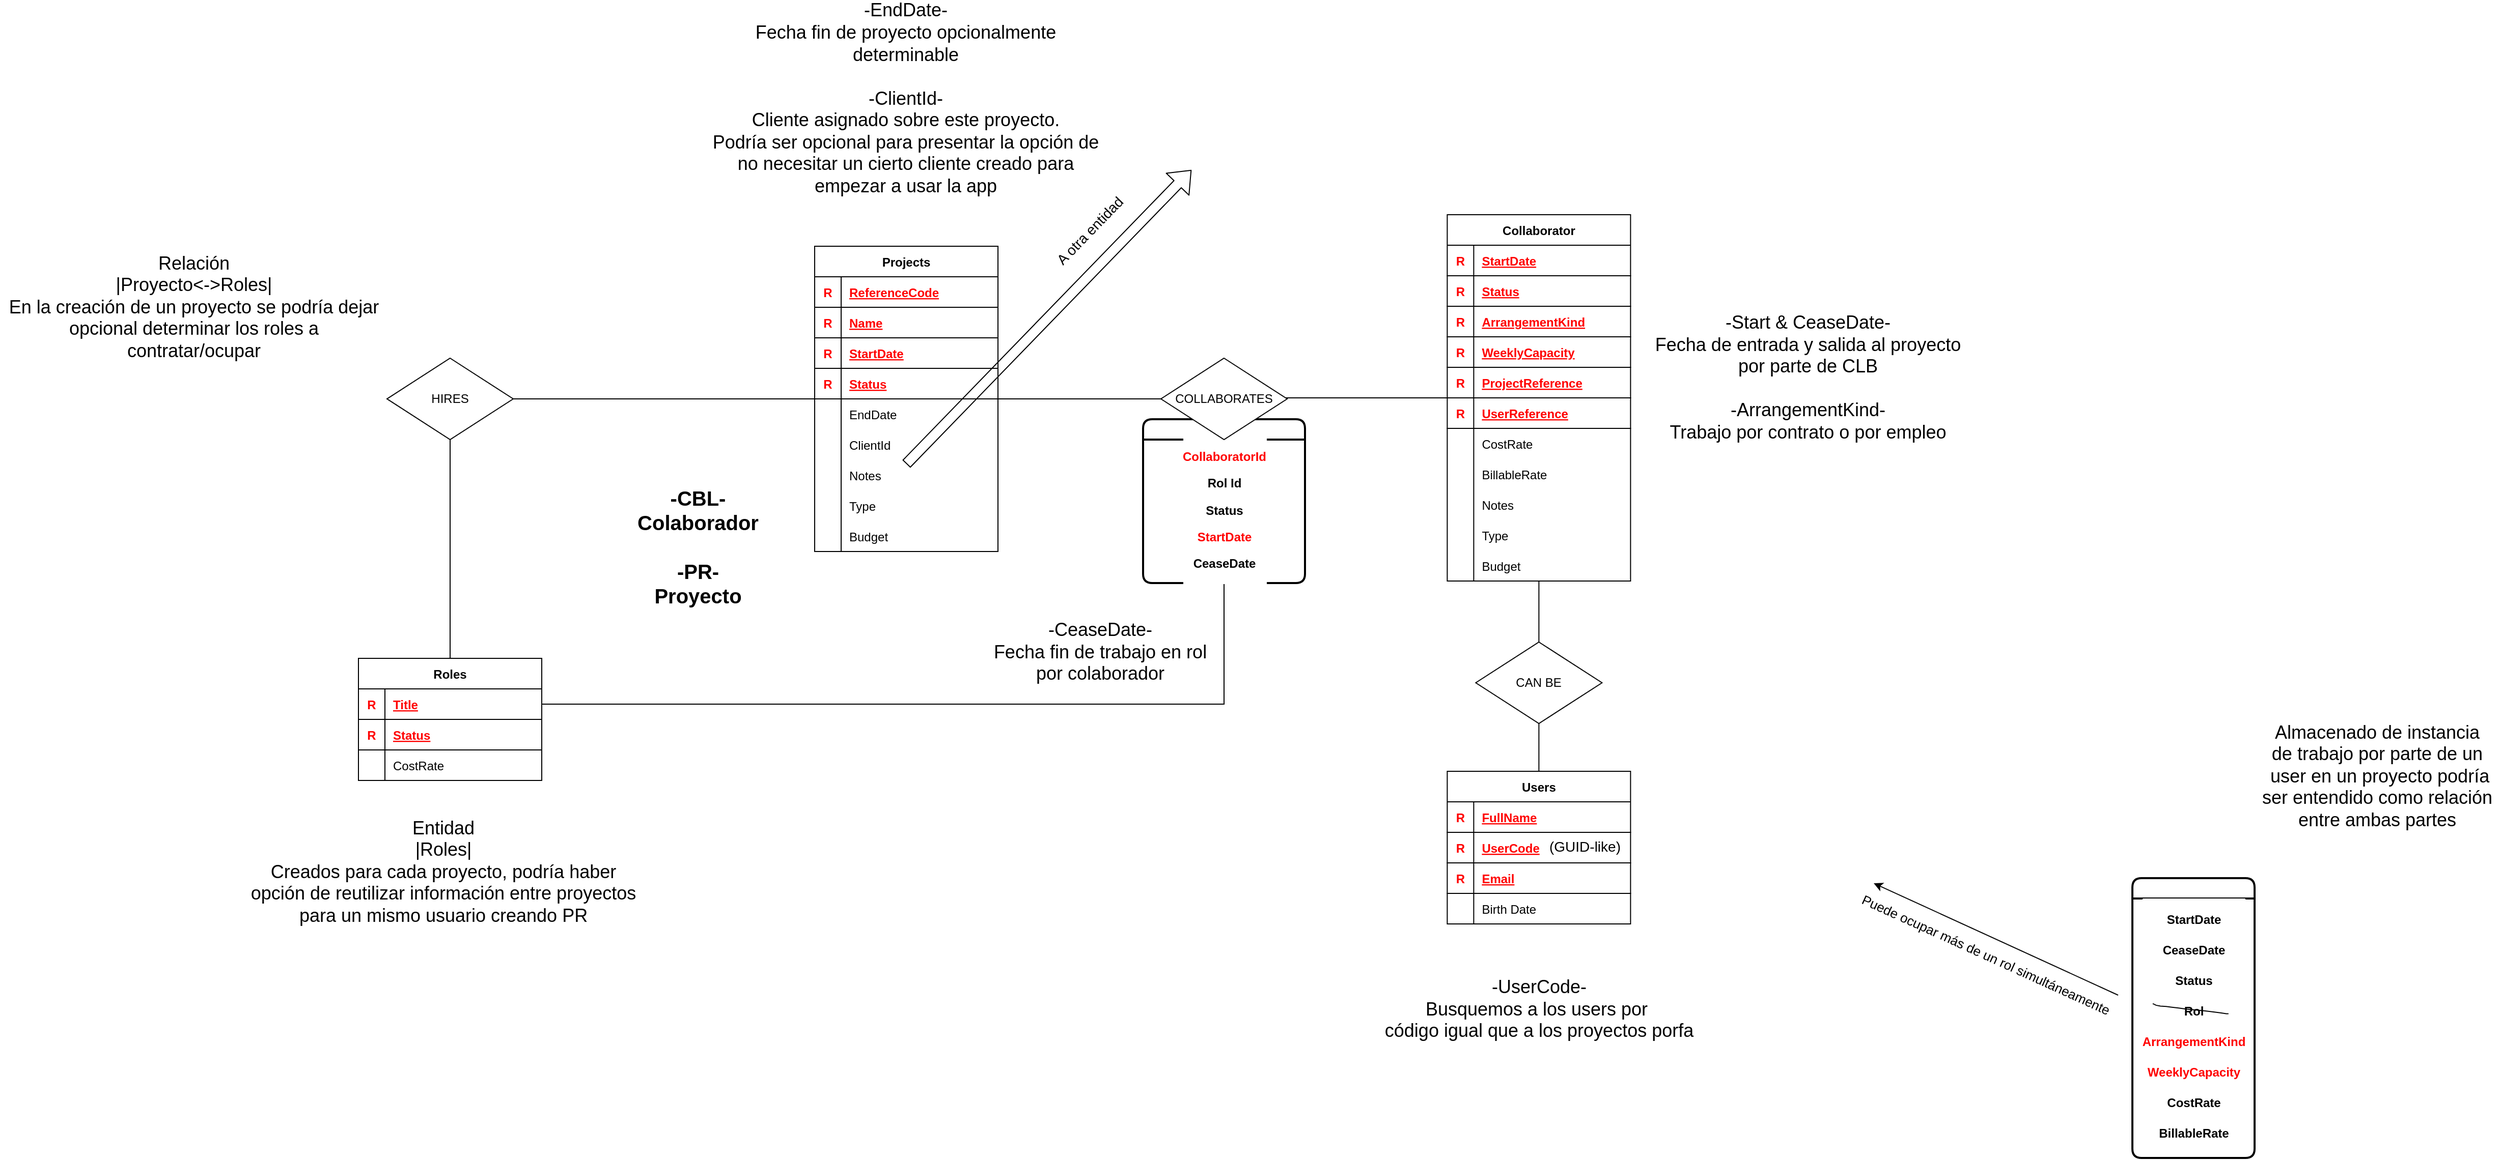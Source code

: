 <mxfile version="15.3.0" type="github">
  <diagram id="EQ4Ss2PBxuyUdBpeztzO" name="Page-1">
    <mxGraphModel dx="3247" dy="3552" grid="1" gridSize="10" guides="1" tooltips="1" connect="1" arrows="1" fold="1" page="1" pageScale="1" pageWidth="827" pageHeight="1169" math="0" shadow="0">
      <root>
        <mxCell id="0" />
        <mxCell id="1" parent="0" />
        <mxCell id="tfwDlJRqeN76uKQ73ag3-55" style="edgeStyle=orthogonalEdgeStyle;rounded=0;orthogonalLoop=1;jettySize=auto;html=1;strokeColor=default;endArrow=none;endFill=0;" parent="1" source="tfwDlJRqeN76uKQ73ag3-45" target="tfwDlJRqeN76uKQ73ag3-42" edge="1">
          <mxGeometry relative="1" as="geometry" />
        </mxCell>
        <mxCell id="tfwDlJRqeN76uKQ73ag3-67" value="" style="swimlane;childLayout=stackLayout;horizontal=1;startSize=20;horizontalStack=0;rounded=1;fontSize=14;fontStyle=0;strokeWidth=2;resizeParent=0;resizeLast=1;shadow=0;dashed=0;align=center;labelBackgroundColor=default;spacing=3;spacingTop=-2;" parent="1" vertex="1">
          <mxGeometry x="1274" y="-384" width="120" height="275" as="geometry" />
        </mxCell>
        <mxCell id="tfwDlJRqeN76uKQ73ag3-68" value="&lt;p style=&quot;line-height: 140%&quot;&gt;&lt;br&gt;&lt;/p&gt;" style="align=center;strokeColor=none;fillColor=none;spacingLeft=0;fontSize=12;verticalAlign=top;resizable=0;rotatable=0;part=1;fontStyle=1;labelBackgroundColor=none;horizontal=1;spacingBottom=0;spacing=2;html=1;" parent="tfwDlJRqeN76uKQ73ag3-67" vertex="1">
          <mxGeometry y="20" width="120" height="255" as="geometry" />
        </mxCell>
        <mxCell id="kigl0py7K1p3v8P5-o2H-4" style="edgeStyle=orthogonalEdgeStyle;rounded=0;orthogonalLoop=1;jettySize=auto;html=1;endArrow=none;endFill=0;" edge="1" parent="1" source="6DSl-LGlD2sWf3_PK_bZ-181" target="tfwDlJRqeN76uKQ73ag3-148">
          <mxGeometry relative="1" as="geometry" />
        </mxCell>
        <mxCell id="6DSl-LGlD2sWf3_PK_bZ-181" value="Projects" style="shape=table;startSize=30;container=1;collapsible=1;childLayout=tableLayout;fixedRows=1;rowLines=0;fontStyle=1;align=center;resizeLast=1;" parent="1" vertex="1">
          <mxGeometry x="-20" y="-1005" width="180" height="300" as="geometry" />
        </mxCell>
        <mxCell id="6DSl-LGlD2sWf3_PK_bZ-182" value="" style="shape=partialRectangle;collapsible=0;dropTarget=0;pointerEvents=0;fillColor=none;top=0;left=0;bottom=1;right=0;points=[[0,0.5],[1,0.5]];portConstraint=eastwest;" parent="6DSl-LGlD2sWf3_PK_bZ-181" vertex="1">
          <mxGeometry y="30" width="180" height="30" as="geometry" />
        </mxCell>
        <mxCell id="6DSl-LGlD2sWf3_PK_bZ-183" value="R" style="shape=partialRectangle;connectable=0;fillColor=none;top=0;left=0;bottom=0;right=0;fontStyle=1;overflow=hidden;fontColor=#FF0000;strokeColor=none;" parent="6DSl-LGlD2sWf3_PK_bZ-182" vertex="1">
          <mxGeometry width="26" height="30" as="geometry">
            <mxRectangle width="26" height="30" as="alternateBounds" />
          </mxGeometry>
        </mxCell>
        <mxCell id="6DSl-LGlD2sWf3_PK_bZ-184" value="ReferenceCode" style="shape=partialRectangle;connectable=0;fillColor=none;top=0;left=0;bottom=0;right=0;align=left;spacingLeft=6;fontStyle=5;overflow=hidden;fontColor=#FF0000;strokeColor=none;" parent="6DSl-LGlD2sWf3_PK_bZ-182" vertex="1">
          <mxGeometry x="26" width="154" height="30" as="geometry">
            <mxRectangle width="154" height="30" as="alternateBounds" />
          </mxGeometry>
        </mxCell>
        <mxCell id="6DSl-LGlD2sWf3_PK_bZ-185" value="" style="shape=partialRectangle;collapsible=0;dropTarget=0;pointerEvents=0;fillColor=none;top=0;left=0;bottom=1;right=0;points=[[0,0.5],[1,0.5]];portConstraint=eastwest;" parent="6DSl-LGlD2sWf3_PK_bZ-181" vertex="1">
          <mxGeometry y="60" width="180" height="30" as="geometry" />
        </mxCell>
        <mxCell id="6DSl-LGlD2sWf3_PK_bZ-186" value="R" style="shape=partialRectangle;connectable=0;fillColor=none;top=0;left=0;bottom=0;right=0;fontStyle=1;overflow=hidden;fontColor=#FF0000;strokeColor=none;" parent="6DSl-LGlD2sWf3_PK_bZ-185" vertex="1">
          <mxGeometry width="26" height="30" as="geometry">
            <mxRectangle width="26" height="30" as="alternateBounds" />
          </mxGeometry>
        </mxCell>
        <mxCell id="6DSl-LGlD2sWf3_PK_bZ-187" value="Name" style="shape=partialRectangle;connectable=0;fillColor=none;top=0;left=0;bottom=0;right=0;align=left;spacingLeft=6;fontStyle=5;overflow=hidden;fontColor=#FF0000;strokeColor=none;" parent="6DSl-LGlD2sWf3_PK_bZ-185" vertex="1">
          <mxGeometry x="26" width="154" height="30" as="geometry">
            <mxRectangle width="154" height="30" as="alternateBounds" />
          </mxGeometry>
        </mxCell>
        <mxCell id="tfwDlJRqeN76uKQ73ag3-101" value="" style="shape=partialRectangle;collapsible=0;dropTarget=0;pointerEvents=0;fillColor=none;top=0;left=0;bottom=1;right=0;points=[[0,0.5],[1,0.5]];portConstraint=eastwest;" parent="6DSl-LGlD2sWf3_PK_bZ-181" vertex="1">
          <mxGeometry y="90" width="180" height="30" as="geometry" />
        </mxCell>
        <mxCell id="tfwDlJRqeN76uKQ73ag3-102" value="R" style="shape=partialRectangle;connectable=0;fillColor=none;top=0;left=0;bottom=0;right=0;fontStyle=1;overflow=hidden;fontColor=#FF0000;strokeColor=none;" parent="tfwDlJRqeN76uKQ73ag3-101" vertex="1">
          <mxGeometry width="26" height="30" as="geometry">
            <mxRectangle width="26" height="30" as="alternateBounds" />
          </mxGeometry>
        </mxCell>
        <mxCell id="tfwDlJRqeN76uKQ73ag3-103" value="StartDate" style="shape=partialRectangle;connectable=0;fillColor=none;top=0;left=0;bottom=0;right=0;align=left;spacingLeft=6;fontStyle=5;overflow=hidden;fontColor=#FF0000;strokeColor=none;" parent="tfwDlJRqeN76uKQ73ag3-101" vertex="1">
          <mxGeometry x="26" width="154" height="30" as="geometry">
            <mxRectangle width="154" height="30" as="alternateBounds" />
          </mxGeometry>
        </mxCell>
        <mxCell id="tfwDlJRqeN76uKQ73ag3-142" value="" style="shape=partialRectangle;collapsible=0;dropTarget=0;pointerEvents=0;fillColor=none;top=0;left=0;bottom=1;right=0;points=[[0,0.5],[1,0.5]];portConstraint=eastwest;" parent="6DSl-LGlD2sWf3_PK_bZ-181" vertex="1">
          <mxGeometry y="120" width="180" height="30" as="geometry" />
        </mxCell>
        <mxCell id="tfwDlJRqeN76uKQ73ag3-143" value="R" style="shape=partialRectangle;connectable=0;fillColor=none;top=0;left=0;bottom=0;right=0;fontStyle=1;overflow=hidden;fontColor=#FF0000;strokeColor=none;" parent="tfwDlJRqeN76uKQ73ag3-142" vertex="1">
          <mxGeometry width="26" height="30" as="geometry">
            <mxRectangle width="26" height="30" as="alternateBounds" />
          </mxGeometry>
        </mxCell>
        <mxCell id="tfwDlJRqeN76uKQ73ag3-144" value="Status" style="shape=partialRectangle;connectable=0;fillColor=none;top=0;left=0;bottom=0;right=0;align=left;spacingLeft=6;fontStyle=5;overflow=hidden;fontColor=#FF0000;strokeColor=none;" parent="tfwDlJRqeN76uKQ73ag3-142" vertex="1">
          <mxGeometry x="26" width="154" height="30" as="geometry">
            <mxRectangle width="154" height="30" as="alternateBounds" />
          </mxGeometry>
        </mxCell>
        <mxCell id="6DSl-LGlD2sWf3_PK_bZ-200" value="" style="shape=partialRectangle;collapsible=0;dropTarget=0;pointerEvents=0;fillColor=none;top=0;left=0;bottom=0;right=0;points=[[0,0.5],[1,0.5]];portConstraint=eastwest;" parent="6DSl-LGlD2sWf3_PK_bZ-181" vertex="1">
          <mxGeometry y="150" width="180" height="30" as="geometry" />
        </mxCell>
        <mxCell id="6DSl-LGlD2sWf3_PK_bZ-201" value="" style="shape=partialRectangle;connectable=0;fillColor=none;top=0;left=0;bottom=0;right=0;editable=1;overflow=hidden;" parent="6DSl-LGlD2sWf3_PK_bZ-200" vertex="1">
          <mxGeometry width="26" height="30" as="geometry">
            <mxRectangle width="26" height="30" as="alternateBounds" />
          </mxGeometry>
        </mxCell>
        <mxCell id="6DSl-LGlD2sWf3_PK_bZ-202" value="EndDate" style="shape=partialRectangle;connectable=0;fillColor=none;top=0;left=0;bottom=0;right=0;align=left;spacingLeft=6;overflow=hidden;" parent="6DSl-LGlD2sWf3_PK_bZ-200" vertex="1">
          <mxGeometry x="26" width="154" height="30" as="geometry">
            <mxRectangle width="154" height="30" as="alternateBounds" />
          </mxGeometry>
        </mxCell>
        <mxCell id="tfwDlJRqeN76uKQ73ag3-60" value="" style="shape=partialRectangle;collapsible=0;dropTarget=0;pointerEvents=0;fillColor=none;top=0;left=0;bottom=0;right=0;points=[[0,0.5],[1,0.5]];portConstraint=eastwest;" parent="6DSl-LGlD2sWf3_PK_bZ-181" vertex="1">
          <mxGeometry y="180" width="180" height="30" as="geometry" />
        </mxCell>
        <mxCell id="tfwDlJRqeN76uKQ73ag3-61" value="" style="shape=partialRectangle;connectable=0;fillColor=none;top=0;left=0;bottom=0;right=0;editable=1;overflow=hidden;" parent="tfwDlJRqeN76uKQ73ag3-60" vertex="1">
          <mxGeometry width="26" height="30" as="geometry">
            <mxRectangle width="26" height="30" as="alternateBounds" />
          </mxGeometry>
        </mxCell>
        <mxCell id="tfwDlJRqeN76uKQ73ag3-62" value="ClientId" style="shape=partialRectangle;connectable=0;fillColor=none;top=0;left=0;bottom=0;right=0;align=left;spacingLeft=6;overflow=hidden;" parent="tfwDlJRqeN76uKQ73ag3-60" vertex="1">
          <mxGeometry x="26" width="154" height="30" as="geometry">
            <mxRectangle width="154" height="30" as="alternateBounds" />
          </mxGeometry>
        </mxCell>
        <mxCell id="tfwDlJRqeN76uKQ73ag3-90" value="" style="shape=partialRectangle;collapsible=0;dropTarget=0;pointerEvents=0;fillColor=none;top=0;left=0;bottom=0;right=0;points=[[0,0.5],[1,0.5]];portConstraint=eastwest;" parent="6DSl-LGlD2sWf3_PK_bZ-181" vertex="1">
          <mxGeometry y="210" width="180" height="30" as="geometry" />
        </mxCell>
        <mxCell id="tfwDlJRqeN76uKQ73ag3-91" value="" style="shape=partialRectangle;connectable=0;fillColor=none;top=0;left=0;bottom=0;right=0;editable=1;overflow=hidden;" parent="tfwDlJRqeN76uKQ73ag3-90" vertex="1">
          <mxGeometry width="26" height="30" as="geometry">
            <mxRectangle width="26" height="30" as="alternateBounds" />
          </mxGeometry>
        </mxCell>
        <mxCell id="tfwDlJRqeN76uKQ73ag3-92" value="Notes" style="shape=partialRectangle;connectable=0;fillColor=none;top=0;left=0;bottom=0;right=0;align=left;spacingLeft=6;overflow=hidden;" parent="tfwDlJRqeN76uKQ73ag3-90" vertex="1">
          <mxGeometry x="26" width="154" height="30" as="geometry">
            <mxRectangle width="154" height="30" as="alternateBounds" />
          </mxGeometry>
        </mxCell>
        <mxCell id="tfwDlJRqeN76uKQ73ag3-95" value="" style="shape=partialRectangle;collapsible=0;dropTarget=0;pointerEvents=0;fillColor=none;top=0;left=0;bottom=0;right=0;points=[[0,0.5],[1,0.5]];portConstraint=eastwest;" parent="6DSl-LGlD2sWf3_PK_bZ-181" vertex="1">
          <mxGeometry y="240" width="180" height="30" as="geometry" />
        </mxCell>
        <mxCell id="tfwDlJRqeN76uKQ73ag3-96" value="" style="shape=partialRectangle;connectable=0;fillColor=none;top=0;left=0;bottom=0;right=0;editable=1;overflow=hidden;" parent="tfwDlJRqeN76uKQ73ag3-95" vertex="1">
          <mxGeometry width="26" height="30" as="geometry">
            <mxRectangle width="26" height="30" as="alternateBounds" />
          </mxGeometry>
        </mxCell>
        <mxCell id="tfwDlJRqeN76uKQ73ag3-97" value="Type" style="shape=partialRectangle;connectable=0;fillColor=none;top=0;left=0;bottom=0;right=0;align=left;spacingLeft=6;overflow=hidden;" parent="tfwDlJRqeN76uKQ73ag3-95" vertex="1">
          <mxGeometry x="26" width="154" height="30" as="geometry">
            <mxRectangle width="154" height="30" as="alternateBounds" />
          </mxGeometry>
        </mxCell>
        <mxCell id="tfwDlJRqeN76uKQ73ag3-104" value="" style="shape=partialRectangle;collapsible=0;dropTarget=0;pointerEvents=0;fillColor=none;top=0;left=0;bottom=0;right=0;points=[[0,0.5],[1,0.5]];portConstraint=eastwest;" parent="6DSl-LGlD2sWf3_PK_bZ-181" vertex="1">
          <mxGeometry y="270" width="180" height="30" as="geometry" />
        </mxCell>
        <mxCell id="tfwDlJRqeN76uKQ73ag3-105" value="" style="shape=partialRectangle;connectable=0;fillColor=none;top=0;left=0;bottom=0;right=0;editable=1;overflow=hidden;" parent="tfwDlJRqeN76uKQ73ag3-104" vertex="1">
          <mxGeometry width="26" height="30" as="geometry">
            <mxRectangle width="26" height="30" as="alternateBounds" />
          </mxGeometry>
        </mxCell>
        <mxCell id="tfwDlJRqeN76uKQ73ag3-106" value="Budget" style="shape=partialRectangle;connectable=0;fillColor=none;top=0;left=0;bottom=0;right=0;align=left;spacingLeft=6;overflow=hidden;" parent="tfwDlJRqeN76uKQ73ag3-104" vertex="1">
          <mxGeometry x="26" width="154" height="30" as="geometry">
            <mxRectangle width="154" height="30" as="alternateBounds" />
          </mxGeometry>
        </mxCell>
        <mxCell id="kigl0py7K1p3v8P5-o2H-8" style="edgeStyle=orthogonalEdgeStyle;rounded=0;orthogonalLoop=1;jettySize=auto;html=1;endArrow=none;endFill=0;" edge="1" parent="1" source="tfwDlJRqeN76uKQ73ag3-1" target="tfwDlJRqeN76uKQ73ag3-148">
          <mxGeometry relative="1" as="geometry" />
        </mxCell>
        <mxCell id="tfwDlJRqeN76uKQ73ag3-1" value="Users" style="shape=table;startSize=30;container=1;collapsible=1;childLayout=tableLayout;fixedRows=1;rowLines=0;fontStyle=1;align=center;resizeLast=1;" parent="1" vertex="1">
          <mxGeometry x="601.2" y="-489" width="180" height="150" as="geometry" />
        </mxCell>
        <mxCell id="tfwDlJRqeN76uKQ73ag3-2" value="" style="shape=partialRectangle;collapsible=0;dropTarget=0;pointerEvents=0;fillColor=none;top=0;left=0;bottom=1;right=0;points=[[0,0.5],[1,0.5]];portConstraint=eastwest;" parent="tfwDlJRqeN76uKQ73ag3-1" vertex="1">
          <mxGeometry y="30" width="180" height="30" as="geometry" />
        </mxCell>
        <mxCell id="tfwDlJRqeN76uKQ73ag3-3" value="R" style="shape=partialRectangle;connectable=0;fillColor=none;top=0;left=0;bottom=0;right=0;fontStyle=1;overflow=hidden;fontColor=#FF0000;strokeColor=none;" parent="tfwDlJRqeN76uKQ73ag3-2" vertex="1">
          <mxGeometry width="26" height="30" as="geometry">
            <mxRectangle width="26" height="30" as="alternateBounds" />
          </mxGeometry>
        </mxCell>
        <mxCell id="tfwDlJRqeN76uKQ73ag3-4" value="FullName" style="shape=partialRectangle;connectable=0;fillColor=none;top=0;left=0;bottom=0;right=0;align=left;spacingLeft=6;fontStyle=5;overflow=hidden;fontColor=#FF0000;strokeColor=none;" parent="tfwDlJRqeN76uKQ73ag3-2" vertex="1">
          <mxGeometry x="26" width="154" height="30" as="geometry">
            <mxRectangle width="154" height="30" as="alternateBounds" />
          </mxGeometry>
        </mxCell>
        <mxCell id="tfwDlJRqeN76uKQ73ag3-108" value="" style="shape=partialRectangle;collapsible=0;dropTarget=0;pointerEvents=0;fillColor=none;top=0;left=0;bottom=1;right=0;points=[[0,0.5],[1,0.5]];portConstraint=eastwest;" parent="tfwDlJRqeN76uKQ73ag3-1" vertex="1">
          <mxGeometry y="60" width="180" height="30" as="geometry" />
        </mxCell>
        <mxCell id="tfwDlJRqeN76uKQ73ag3-109" value="R" style="shape=partialRectangle;connectable=0;fillColor=none;top=0;left=0;bottom=0;right=0;fontStyle=1;overflow=hidden;fontColor=#FF0000;strokeColor=none;" parent="tfwDlJRqeN76uKQ73ag3-108" vertex="1">
          <mxGeometry width="26" height="30" as="geometry">
            <mxRectangle width="26" height="30" as="alternateBounds" />
          </mxGeometry>
        </mxCell>
        <mxCell id="tfwDlJRqeN76uKQ73ag3-110" value="UserCode" style="shape=partialRectangle;connectable=0;fillColor=none;top=0;left=0;bottom=0;right=0;align=left;spacingLeft=6;fontStyle=5;overflow=hidden;fontColor=#FF0000;strokeColor=none;" parent="tfwDlJRqeN76uKQ73ag3-108" vertex="1">
          <mxGeometry x="26" width="154" height="30" as="geometry">
            <mxRectangle width="154" height="30" as="alternateBounds" />
          </mxGeometry>
        </mxCell>
        <mxCell id="tfwDlJRqeN76uKQ73ag3-5" value="" style="shape=partialRectangle;collapsible=0;dropTarget=0;pointerEvents=0;fillColor=none;top=0;left=0;bottom=1;right=0;points=[[0,0.5],[1,0.5]];portConstraint=eastwest;" parent="tfwDlJRqeN76uKQ73ag3-1" vertex="1">
          <mxGeometry y="90" width="180" height="30" as="geometry" />
        </mxCell>
        <mxCell id="tfwDlJRqeN76uKQ73ag3-6" value="R" style="shape=partialRectangle;connectable=0;fillColor=none;top=0;left=0;bottom=0;right=0;fontStyle=1;overflow=hidden;fontColor=#FF0000;strokeColor=none;" parent="tfwDlJRqeN76uKQ73ag3-5" vertex="1">
          <mxGeometry width="26" height="30" as="geometry">
            <mxRectangle width="26" height="30" as="alternateBounds" />
          </mxGeometry>
        </mxCell>
        <mxCell id="tfwDlJRqeN76uKQ73ag3-7" value="Email" style="shape=partialRectangle;connectable=0;fillColor=none;top=0;left=0;bottom=0;right=0;align=left;spacingLeft=6;fontStyle=5;overflow=hidden;fontColor=#FF0000;strokeColor=none;" parent="tfwDlJRqeN76uKQ73ag3-5" vertex="1">
          <mxGeometry x="26" width="154" height="30" as="geometry">
            <mxRectangle width="154" height="30" as="alternateBounds" />
          </mxGeometry>
        </mxCell>
        <mxCell id="tfwDlJRqeN76uKQ73ag3-17" value="" style="shape=partialRectangle;collapsible=0;dropTarget=0;pointerEvents=0;fillColor=none;top=0;left=0;bottom=0;right=0;points=[[0,0.5],[1,0.5]];portConstraint=eastwest;" parent="tfwDlJRqeN76uKQ73ag3-1" vertex="1">
          <mxGeometry y="120" width="180" height="30" as="geometry" />
        </mxCell>
        <mxCell id="tfwDlJRqeN76uKQ73ag3-18" value="" style="shape=partialRectangle;connectable=0;fillColor=none;top=0;left=0;bottom=0;right=0;editable=1;overflow=hidden;" parent="tfwDlJRqeN76uKQ73ag3-17" vertex="1">
          <mxGeometry width="26" height="30" as="geometry">
            <mxRectangle width="26" height="30" as="alternateBounds" />
          </mxGeometry>
        </mxCell>
        <mxCell id="tfwDlJRqeN76uKQ73ag3-19" value="Birth Date" style="shape=partialRectangle;connectable=0;fillColor=none;top=0;left=0;bottom=0;right=0;align=left;spacingLeft=6;overflow=hidden;" parent="tfwDlJRqeN76uKQ73ag3-17" vertex="1">
          <mxGeometry x="26" width="154" height="30" as="geometry">
            <mxRectangle width="154" height="30" as="alternateBounds" />
          </mxGeometry>
        </mxCell>
        <mxCell id="tfwDlJRqeN76uKQ73ag3-56" style="edgeStyle=orthogonalEdgeStyle;rounded=0;orthogonalLoop=1;jettySize=auto;html=1;endArrow=none;endFill=0;" parent="1" source="tfwDlJRqeN76uKQ73ag3-42" target="6DSl-LGlD2sWf3_PK_bZ-181" edge="1">
          <mxGeometry relative="1" as="geometry" />
        </mxCell>
        <mxCell id="tfwDlJRqeN76uKQ73ag3-42" value="HIRES" style="rhombus;whiteSpace=wrap;html=1;" parent="1" vertex="1">
          <mxGeometry x="-440" y="-895" width="124" height="80" as="geometry" />
        </mxCell>
        <mxCell id="tfwDlJRqeN76uKQ73ag3-69" value="&lt;p style=&quot;line-height: 150%&quot;&gt;StartDate&lt;/p&gt;&lt;p style=&quot;line-height: 150%&quot;&gt;CeaseDate&lt;/p&gt;&lt;p style=&quot;line-height: 150%&quot;&gt;Status&lt;/p&gt;&lt;p style=&quot;line-height: 150%&quot;&gt;Rol&lt;/p&gt;&lt;p style=&quot;line-height: 150%&quot;&gt;&lt;font color=&quot;#ff0000&quot;&gt;ArrangementKind&lt;/font&gt;&lt;/p&gt;&lt;p style=&quot;line-height: 150%&quot;&gt;&lt;font color=&quot;#ff0000&quot;&gt;WeeklyCapacity&lt;/font&gt;&lt;/p&gt;&lt;p style=&quot;line-height: 150%&quot;&gt;CostRate&lt;/p&gt;&lt;p style=&quot;line-height: 150%&quot;&gt;BillableRate&lt;/p&gt;" style="rounded=0;labelBackgroundColor=#FFFFFF;strokeColor=none;spacing=-9;fontStyle=1;html=1;horizontal=1;" parent="1" vertex="1">
          <mxGeometry x="1284" y="-319" width="100" height="160" as="geometry" />
        </mxCell>
        <mxCell id="tfwDlJRqeN76uKQ73ag3-45" value="Roles" style="shape=table;startSize=30;container=1;collapsible=1;childLayout=tableLayout;fixedRows=1;rowLines=0;fontStyle=1;align=center;resizeLast=1;" parent="1" vertex="1">
          <mxGeometry x="-468" y="-600" width="180" height="120" as="geometry" />
        </mxCell>
        <mxCell id="tfwDlJRqeN76uKQ73ag3-46" value="" style="shape=partialRectangle;collapsible=0;dropTarget=0;pointerEvents=0;fillColor=none;top=0;left=0;bottom=1;right=0;points=[[0,0.5],[1,0.5]];portConstraint=eastwest;" parent="tfwDlJRqeN76uKQ73ag3-45" vertex="1">
          <mxGeometry y="30" width="180" height="30" as="geometry" />
        </mxCell>
        <mxCell id="tfwDlJRqeN76uKQ73ag3-47" value="R" style="shape=partialRectangle;connectable=0;fillColor=none;top=0;left=0;bottom=0;right=0;fontStyle=1;overflow=hidden;fontColor=#FF0000;strokeColor=none;" parent="tfwDlJRqeN76uKQ73ag3-46" vertex="1">
          <mxGeometry width="26" height="30" as="geometry">
            <mxRectangle width="26" height="30" as="alternateBounds" />
          </mxGeometry>
        </mxCell>
        <mxCell id="tfwDlJRqeN76uKQ73ag3-48" value="Title" style="shape=partialRectangle;connectable=0;fillColor=none;top=0;left=0;bottom=0;right=0;align=left;spacingLeft=6;fontStyle=5;overflow=hidden;fontColor=#FF0000;strokeColor=none;" parent="tfwDlJRqeN76uKQ73ag3-46" vertex="1">
          <mxGeometry x="26" width="154" height="30" as="geometry">
            <mxRectangle width="154" height="30" as="alternateBounds" />
          </mxGeometry>
        </mxCell>
        <mxCell id="tfwDlJRqeN76uKQ73ag3-49" value="" style="shape=partialRectangle;collapsible=0;dropTarget=0;pointerEvents=0;fillColor=none;top=0;left=0;bottom=1;right=0;points=[[0,0.5],[1,0.5]];portConstraint=eastwest;" parent="tfwDlJRqeN76uKQ73ag3-45" vertex="1">
          <mxGeometry y="60" width="180" height="30" as="geometry" />
        </mxCell>
        <mxCell id="tfwDlJRqeN76uKQ73ag3-50" value="R" style="shape=partialRectangle;connectable=0;fillColor=none;top=0;left=0;bottom=0;right=0;fontStyle=1;overflow=hidden;fontColor=#FF0000;strokeColor=none;" parent="tfwDlJRqeN76uKQ73ag3-49" vertex="1">
          <mxGeometry width="26" height="30" as="geometry">
            <mxRectangle width="26" height="30" as="alternateBounds" />
          </mxGeometry>
        </mxCell>
        <mxCell id="tfwDlJRqeN76uKQ73ag3-51" value="Status" style="shape=partialRectangle;connectable=0;fillColor=none;top=0;left=0;bottom=0;right=0;align=left;spacingLeft=6;fontStyle=5;overflow=hidden;fontColor=#FF0000;strokeColor=none;" parent="tfwDlJRqeN76uKQ73ag3-49" vertex="1">
          <mxGeometry x="26" width="154" height="30" as="geometry">
            <mxRectangle width="154" height="30" as="alternateBounds" />
          </mxGeometry>
        </mxCell>
        <mxCell id="tfwDlJRqeN76uKQ73ag3-52" value="" style="shape=partialRectangle;collapsible=0;dropTarget=0;pointerEvents=0;fillColor=none;top=0;left=0;bottom=0;right=0;points=[[0,0.5],[1,0.5]];portConstraint=eastwest;" parent="tfwDlJRqeN76uKQ73ag3-45" vertex="1">
          <mxGeometry y="90" width="180" height="30" as="geometry" />
        </mxCell>
        <mxCell id="tfwDlJRqeN76uKQ73ag3-53" value="" style="shape=partialRectangle;connectable=0;fillColor=none;top=0;left=0;bottom=0;right=0;editable=1;overflow=hidden;" parent="tfwDlJRqeN76uKQ73ag3-52" vertex="1">
          <mxGeometry width="26" height="30" as="geometry">
            <mxRectangle width="26" height="30" as="alternateBounds" />
          </mxGeometry>
        </mxCell>
        <mxCell id="tfwDlJRqeN76uKQ73ag3-54" value="CostRate" style="shape=partialRectangle;connectable=0;fillColor=none;top=0;left=0;bottom=0;right=0;align=left;spacingLeft=6;overflow=hidden;" parent="tfwDlJRqeN76uKQ73ag3-52" vertex="1">
          <mxGeometry x="26" width="154" height="30" as="geometry">
            <mxRectangle width="154" height="30" as="alternateBounds" />
          </mxGeometry>
        </mxCell>
        <mxCell id="tfwDlJRqeN76uKQ73ag3-93" value="" style="shape=flexArrow;endArrow=classic;html=1;strokeColor=default;fillColor=none;gradientColor=#ffffff;" parent="1" edge="1">
          <mxGeometry width="50" height="50" relative="1" as="geometry">
            <mxPoint x="70" y="-791" as="sourcePoint" />
            <mxPoint x="350" y="-1080" as="targetPoint" />
          </mxGeometry>
        </mxCell>
        <mxCell id="tfwDlJRqeN76uKQ73ag3-94" value="A otra entidad" style="text;html=1;align=center;verticalAlign=middle;resizable=0;points=[];autosize=1;strokeColor=none;fillColor=none;rotation=-45.9;fontSize=14;" parent="1" vertex="1">
          <mxGeometry x="200" y="-1030" width="100" height="20" as="geometry" />
        </mxCell>
        <mxCell id="tfwDlJRqeN76uKQ73ag3-114" value="&lt;font style=&quot;font-size: 18px&quot;&gt;-Start &amp;amp; CeaseDate-&lt;br&gt;Fecha de entrada y salida al proyecto&lt;br&gt;por parte de CLB&lt;br&gt;&lt;br&gt;-ArrangementKind-&lt;br&gt;Trabajo por contrato o por empleo&lt;br&gt;&lt;br&gt;&lt;/font&gt;" style="text;html=1;align=center;verticalAlign=middle;resizable=0;points=[];autosize=1;strokeColor=none;fillColor=none;fontSize=14;" parent="1" vertex="1">
          <mxGeometry x="795" y="-930" width="320" height="130" as="geometry" />
        </mxCell>
        <mxCell id="tfwDlJRqeN76uKQ73ag3-115" value="&lt;b style=&quot;font-size: 20px&quot;&gt;-CBL-&lt;br&gt;Colaborador&lt;br&gt;&lt;br&gt;-PR-&lt;br&gt;Proyecto&lt;br&gt;&lt;/b&gt;" style="text;html=1;align=center;verticalAlign=middle;resizable=0;points=[];autosize=1;strokeColor=none;fillColor=none;fontSize=14;" parent="1" vertex="1">
          <mxGeometry x="-200" y="-760" width="130" height="100" as="geometry" />
        </mxCell>
        <mxCell id="tfwDlJRqeN76uKQ73ag3-117" value="&lt;font style=&quot;font-size: 18px&quot;&gt;-UserCode-&lt;br&gt;Busquemos a los users por&amp;nbsp;&lt;br&gt;código igual que a los proyectos porfa&lt;br&gt;&lt;/font&gt;" style="text;html=1;align=center;verticalAlign=middle;resizable=0;points=[];autosize=1;strokeColor=none;fillColor=none;fontSize=14;" parent="1" vertex="1">
          <mxGeometry x="531.2" y="-285" width="320" height="60" as="geometry" />
        </mxCell>
        <mxCell id="tfwDlJRqeN76uKQ73ag3-118" value="(GUID-like)" style="text;html=1;align=center;verticalAlign=middle;resizable=0;points=[];autosize=1;strokeColor=none;fillColor=none;fontSize=14;fontColor=none;" parent="1" vertex="1">
          <mxGeometry x="691.2" y="-425" width="90" height="20" as="geometry" />
        </mxCell>
        <mxCell id="tfwDlJRqeN76uKQ73ag3-119" value="&lt;font style=&quot;font-size: 18px&quot;&gt;-EndDate-&lt;br&gt;Fecha fin de proyecto opcionalmente&lt;br&gt;determinable&lt;br&gt;&lt;br&gt;-ClientId-&lt;br&gt;Cliente asignado sobre este proyecto.&lt;br&gt;Podría ser opcional para presentar la opción de&lt;br&gt;no necesitar un cierto cliente creado para&lt;br&gt;empezar a usar la app&lt;br&gt;&lt;/font&gt;" style="text;html=1;align=center;verticalAlign=middle;resizable=0;points=[];autosize=1;strokeColor=none;fillColor=none;fontSize=14;" parent="1" vertex="1">
          <mxGeometry x="-126" y="-1230" width="390" height="160" as="geometry" />
        </mxCell>
        <mxCell id="tfwDlJRqeN76uKQ73ag3-120" value="&lt;font style=&quot;font-size: 18px&quot;&gt;Relación&lt;br&gt;|Proyecto&amp;lt;-&amp;gt;Roles|&lt;br&gt;En la creación de un proyecto se podría dejar&lt;br&gt;opcional determinar los roles a &lt;br&gt;contratar/ocupar&lt;br&gt;&lt;/font&gt;" style="text;html=1;align=center;verticalAlign=middle;resizable=0;points=[];autosize=1;strokeColor=none;fillColor=none;fontSize=14;" parent="1" vertex="1">
          <mxGeometry x="-820" y="-990" width="380" height="90" as="geometry" />
        </mxCell>
        <mxCell id="tfwDlJRqeN76uKQ73ag3-122" value="&lt;font style=&quot;font-size: 18px&quot;&gt;Entidad&lt;br&gt;|Roles|&lt;br&gt;Creados para cada proyecto, podría haber&lt;br&gt;opción de reutilizar información entre proyectos&lt;br&gt;para un mismo usuario creando PR&lt;br&gt;&lt;/font&gt;" style="text;html=1;align=center;verticalAlign=middle;resizable=0;points=[];autosize=1;strokeColor=none;fillColor=none;fontSize=14;" parent="1" vertex="1">
          <mxGeometry x="-580" y="-435" width="390" height="90" as="geometry" />
        </mxCell>
        <mxCell id="tfwDlJRqeN76uKQ73ag3-124" value="&lt;font style=&quot;font-size: 18px&quot;&gt;Almacenado de instancia &lt;br&gt;de trabajo por parte de un&lt;br&gt;&amp;nbsp;user en un proyecto podría&lt;br&gt;ser entendido como relación &lt;br&gt;entre ambas partes&lt;br&gt;&lt;/font&gt;" style="text;html=1;align=center;verticalAlign=middle;resizable=0;points=[];autosize=1;strokeColor=none;fillColor=none;fontSize=14;" parent="1" vertex="1">
          <mxGeometry x="1394" y="-529" width="240" height="90" as="geometry" />
        </mxCell>
        <mxCell id="tfwDlJRqeN76uKQ73ag3-128" value="" style="edgeStyle=orthogonalEdgeStyle;rounded=0;orthogonalLoop=1;jettySize=auto;html=1;fontSize=14;fontColor=none;endArrow=none;endFill=0;strokeColor=default;fillColor=none;gradientColor=#ffffff;" parent="1" source="tfwDlJRqeN76uKQ73ag3-46" target="tfwDlJRqeN76uKQ73ag3-33" edge="1">
          <mxGeometry relative="1" as="geometry">
            <mxPoint x="-288" y="-555" as="sourcePoint" />
            <mxPoint x="21" y="-555" as="targetPoint" />
          </mxGeometry>
        </mxCell>
        <mxCell id="tfwDlJRqeN76uKQ73ag3-130" value="" style="shape=stencil(fZJJbsMwDEVPo+0HJWpcp+k9AsSphbp24LjT7StDi5oBpB1F/scB+opPj/FyH5Shx7Yu78N3vm6j4hdlTJ7HYc1biRSfFZ9uyzq8rcvnfK3v+2VX7tHH8rV3+KkcgWiHDP0+JV6rfMrzQW5ho5BrDx/ael3aScC47gAdEIIEIlxngmEkJwC24NgGSplYAJYRXOdmi+QF4Cx8agPOIcqjvYHrHO09OAkgEFi3geBh5EohQnMbiAksgaS7H5cCSAKa+tY41NtICf6deMvTVI18rD87t6Sq6/n8Bw==);fillColor=none;labelBackgroundColor=none;fontSize=14;fontColor=none;html=1;" parent="1" vertex="1">
          <mxGeometry x="1294.016" y="-260.738" width="74.375" height="10" as="geometry" />
        </mxCell>
        <mxCell id="tfwDlJRqeN76uKQ73ag3-133" value="" style="endArrow=classic;html=1;fontSize=14;fontColor=none;strokeColor=default;fillColor=none;gradientColor=#ffffff;" parent="1" edge="1">
          <mxGeometry width="50" height="50" relative="1" as="geometry">
            <mxPoint x="1260" y="-269" as="sourcePoint" />
            <mxPoint x="1020" y="-379" as="targetPoint" />
          </mxGeometry>
        </mxCell>
        <mxCell id="tfwDlJRqeN76uKQ73ag3-135" value="&lt;font style=&quot;font-size: 13px;&quot;&gt;Puede ocupar más de un rol simultáneamente&lt;/font&gt;" style="text;html=1;align=center;verticalAlign=middle;resizable=0;points=[];autosize=1;strokeColor=none;fillColor=none;fontSize=13;fontColor=none;rotation=24.5;" parent="1" vertex="1">
          <mxGeometry x="990" y="-319" width="280" height="20" as="geometry" />
        </mxCell>
        <mxCell id="tfwDlJRqeN76uKQ73ag3-137" value="" style="swimlane;childLayout=stackLayout;horizontal=1;startSize=20;horizontalStack=0;rounded=1;fontSize=14;fontStyle=0;strokeWidth=2;resizeParent=0;resizeLast=1;shadow=0;dashed=0;align=center;labelBackgroundColor=default;spacing=3;spacingTop=-2;" parent="1" vertex="1">
          <mxGeometry x="302.5" y="-835" width="159" height="161" as="geometry" />
        </mxCell>
        <mxCell id="tfwDlJRqeN76uKQ73ag3-138" value="&lt;p style=&quot;line-height: 140%&quot;&gt;&lt;br&gt;&lt;/p&gt;" style="align=center;strokeColor=none;fillColor=none;spacingLeft=0;fontSize=12;verticalAlign=top;resizable=0;rotatable=0;part=1;fontStyle=1;labelBackgroundColor=none;horizontal=1;spacingBottom=0;spacing=2;html=1;" parent="tfwDlJRqeN76uKQ73ag3-137" vertex="1">
          <mxGeometry y="20" width="159" height="141" as="geometry" />
        </mxCell>
        <mxCell id="kigl0py7K1p3v8P5-o2H-1" value="" style="edgeStyle=orthogonalEdgeStyle;rounded=0;orthogonalLoop=1;jettySize=auto;html=1;" edge="1" parent="1" source="tfwDlJRqeN76uKQ73ag3-139" target="tfwDlJRqeN76uKQ73ag3-33">
          <mxGeometry relative="1" as="geometry" />
        </mxCell>
        <mxCell id="tfwDlJRqeN76uKQ73ag3-139" value="&lt;p style=&quot;line-height: 110%&quot;&gt;&lt;font color=&quot;#ff0000&quot;&gt;CollaboratorId&lt;/font&gt;&lt;/p&gt;&lt;p style=&quot;line-height: 120%&quot;&gt;Rol Id&lt;/p&gt;&lt;p style=&quot;line-height: 120%&quot;&gt;Status&lt;/p&gt;&lt;p style=&quot;line-height: 120%&quot;&gt;&lt;font color=&quot;#ff0000&quot;&gt;StartDate&lt;/font&gt;&lt;/p&gt;&lt;p style=&quot;line-height: 120%&quot;&gt;CeaseDate&lt;/p&gt;" style="rounded=0;labelBackgroundColor=#FFFFFF;strokeColor=none;spacing=-9;fontStyle=1;html=1;horizontal=1;" parent="1" vertex="1">
          <mxGeometry x="306.5" y="-756" width="150" height="21" as="geometry" />
        </mxCell>
        <mxCell id="tfwDlJRqeN76uKQ73ag3-141" value="&lt;font style=&quot;font-size: 18px&quot;&gt;-CeaseDate-&lt;br&gt;Fecha fin de trabajo en rol &lt;br&gt;por colaborador&lt;br&gt;&lt;/font&gt;" style="text;html=1;align=center;verticalAlign=middle;resizable=0;points=[];autosize=1;strokeColor=none;fillColor=none;fontSize=14;" parent="1" vertex="1">
          <mxGeometry x="150" y="-636" width="220" height="60" as="geometry" />
        </mxCell>
        <mxCell id="tfwDlJRqeN76uKQ73ag3-148" value="Collaborator" style="shape=table;startSize=30;container=1;collapsible=1;childLayout=tableLayout;fixedRows=1;rowLines=0;fontStyle=1;align=center;resizeLast=1;" parent="1" vertex="1">
          <mxGeometry x="601.2" y="-1036" width="180" height="360" as="geometry" />
        </mxCell>
        <mxCell id="tfwDlJRqeN76uKQ73ag3-149" value="" style="shape=partialRectangle;collapsible=0;dropTarget=0;pointerEvents=0;fillColor=none;top=0;left=0;bottom=1;right=0;points=[[0,0.5],[1,0.5]];portConstraint=eastwest;" parent="tfwDlJRqeN76uKQ73ag3-148" vertex="1">
          <mxGeometry y="30" width="180" height="30" as="geometry" />
        </mxCell>
        <mxCell id="tfwDlJRqeN76uKQ73ag3-150" value="R" style="shape=partialRectangle;connectable=0;fillColor=none;top=0;left=0;bottom=0;right=0;fontStyle=1;overflow=hidden;fontColor=#FF0000;strokeColor=none;" parent="tfwDlJRqeN76uKQ73ag3-149" vertex="1">
          <mxGeometry width="26" height="30" as="geometry">
            <mxRectangle width="26" height="30" as="alternateBounds" />
          </mxGeometry>
        </mxCell>
        <mxCell id="tfwDlJRqeN76uKQ73ag3-151" value="StartDate" style="shape=partialRectangle;connectable=0;fillColor=none;top=0;left=0;bottom=0;right=0;align=left;spacingLeft=6;fontStyle=5;overflow=hidden;fontColor=#FF0000;strokeColor=none;" parent="tfwDlJRqeN76uKQ73ag3-149" vertex="1">
          <mxGeometry x="26" width="154" height="30" as="geometry">
            <mxRectangle width="154" height="30" as="alternateBounds" />
          </mxGeometry>
        </mxCell>
        <mxCell id="tfwDlJRqeN76uKQ73ag3-152" value="" style="shape=partialRectangle;collapsible=0;dropTarget=0;pointerEvents=0;fillColor=none;top=0;left=0;bottom=1;right=0;points=[[0,0.5],[1,0.5]];portConstraint=eastwest;" parent="tfwDlJRqeN76uKQ73ag3-148" vertex="1">
          <mxGeometry y="60" width="180" height="30" as="geometry" />
        </mxCell>
        <mxCell id="tfwDlJRqeN76uKQ73ag3-153" value="R" style="shape=partialRectangle;connectable=0;fillColor=none;top=0;left=0;bottom=0;right=0;fontStyle=1;overflow=hidden;fontColor=#FF0000;strokeColor=none;" parent="tfwDlJRqeN76uKQ73ag3-152" vertex="1">
          <mxGeometry width="26" height="30" as="geometry">
            <mxRectangle width="26" height="30" as="alternateBounds" />
          </mxGeometry>
        </mxCell>
        <mxCell id="tfwDlJRqeN76uKQ73ag3-154" value="Status" style="shape=partialRectangle;connectable=0;fillColor=none;top=0;left=0;bottom=0;right=0;align=left;spacingLeft=6;fontStyle=5;overflow=hidden;fontColor=#FF0000;strokeColor=none;" parent="tfwDlJRqeN76uKQ73ag3-152" vertex="1">
          <mxGeometry x="26" width="154" height="30" as="geometry">
            <mxRectangle width="154" height="30" as="alternateBounds" />
          </mxGeometry>
        </mxCell>
        <mxCell id="tfwDlJRqeN76uKQ73ag3-155" value="" style="shape=partialRectangle;collapsible=0;dropTarget=0;pointerEvents=0;fillColor=none;top=0;left=0;bottom=1;right=0;points=[[0,0.5],[1,0.5]];portConstraint=eastwest;" parent="tfwDlJRqeN76uKQ73ag3-148" vertex="1">
          <mxGeometry y="90" width="180" height="30" as="geometry" />
        </mxCell>
        <mxCell id="tfwDlJRqeN76uKQ73ag3-156" value="R" style="shape=partialRectangle;connectable=0;fillColor=none;top=0;left=0;bottom=0;right=0;fontStyle=1;overflow=hidden;fontColor=#FF0000;strokeColor=none;" parent="tfwDlJRqeN76uKQ73ag3-155" vertex="1">
          <mxGeometry width="26" height="30" as="geometry">
            <mxRectangle width="26" height="30" as="alternateBounds" />
          </mxGeometry>
        </mxCell>
        <mxCell id="tfwDlJRqeN76uKQ73ag3-157" value="ArrangementKind" style="shape=partialRectangle;connectable=0;fillColor=none;top=0;left=0;bottom=0;right=0;align=left;spacingLeft=6;fontStyle=5;overflow=hidden;fontColor=#FF0000;strokeColor=none;" parent="tfwDlJRqeN76uKQ73ag3-155" vertex="1">
          <mxGeometry x="26" width="154" height="30" as="geometry">
            <mxRectangle width="154" height="30" as="alternateBounds" />
          </mxGeometry>
        </mxCell>
        <mxCell id="tfwDlJRqeN76uKQ73ag3-158" value="" style="shape=partialRectangle;collapsible=0;dropTarget=0;pointerEvents=0;fillColor=none;top=0;left=0;bottom=1;right=0;points=[[0,0.5],[1,0.5]];portConstraint=eastwest;" parent="tfwDlJRqeN76uKQ73ag3-148" vertex="1">
          <mxGeometry y="120" width="180" height="30" as="geometry" />
        </mxCell>
        <mxCell id="tfwDlJRqeN76uKQ73ag3-159" value="R" style="shape=partialRectangle;connectable=0;fillColor=none;top=0;left=0;bottom=0;right=0;fontStyle=1;overflow=hidden;fontColor=#FF0000;strokeColor=none;" parent="tfwDlJRqeN76uKQ73ag3-158" vertex="1">
          <mxGeometry width="26" height="30" as="geometry">
            <mxRectangle width="26" height="30" as="alternateBounds" />
          </mxGeometry>
        </mxCell>
        <mxCell id="tfwDlJRqeN76uKQ73ag3-160" value="WeeklyCapacity" style="shape=partialRectangle;connectable=0;fillColor=none;top=0;left=0;bottom=0;right=0;align=left;spacingLeft=6;fontStyle=5;overflow=hidden;fontColor=#FF0000;strokeColor=none;" parent="tfwDlJRqeN76uKQ73ag3-158" vertex="1">
          <mxGeometry x="26" width="154" height="30" as="geometry">
            <mxRectangle width="154" height="30" as="alternateBounds" />
          </mxGeometry>
        </mxCell>
        <mxCell id="tfwDlJRqeN76uKQ73ag3-194" value="" style="shape=partialRectangle;collapsible=0;dropTarget=0;pointerEvents=0;fillColor=none;top=0;left=0;bottom=1;right=0;points=[[0,0.5],[1,0.5]];portConstraint=eastwest;" parent="tfwDlJRqeN76uKQ73ag3-148" vertex="1">
          <mxGeometry y="150" width="180" height="30" as="geometry" />
        </mxCell>
        <mxCell id="tfwDlJRqeN76uKQ73ag3-195" value="R" style="shape=partialRectangle;connectable=0;fillColor=none;top=0;left=0;bottom=0;right=0;fontStyle=1;overflow=hidden;fontColor=#FF0000;strokeColor=none;" parent="tfwDlJRqeN76uKQ73ag3-194" vertex="1">
          <mxGeometry width="26" height="30" as="geometry">
            <mxRectangle width="26" height="30" as="alternateBounds" />
          </mxGeometry>
        </mxCell>
        <mxCell id="tfwDlJRqeN76uKQ73ag3-196" value="ProjectReference" style="shape=partialRectangle;connectable=0;fillColor=none;top=0;left=0;bottom=0;right=0;align=left;spacingLeft=6;fontStyle=5;overflow=hidden;fontColor=#FF0000;strokeColor=none;" parent="tfwDlJRqeN76uKQ73ag3-194" vertex="1">
          <mxGeometry x="26" width="154" height="30" as="geometry">
            <mxRectangle width="154" height="30" as="alternateBounds" />
          </mxGeometry>
        </mxCell>
        <mxCell id="tfwDlJRqeN76uKQ73ag3-191" value="" style="shape=partialRectangle;collapsible=0;dropTarget=0;pointerEvents=0;fillColor=none;top=0;left=0;bottom=1;right=0;points=[[0,0.5],[1,0.5]];portConstraint=eastwest;" parent="tfwDlJRqeN76uKQ73ag3-148" vertex="1">
          <mxGeometry y="180" width="180" height="30" as="geometry" />
        </mxCell>
        <mxCell id="tfwDlJRqeN76uKQ73ag3-192" value="R" style="shape=partialRectangle;connectable=0;fillColor=none;top=0;left=0;bottom=0;right=0;fontStyle=1;overflow=hidden;fontColor=#FF0000;strokeColor=none;" parent="tfwDlJRqeN76uKQ73ag3-191" vertex="1">
          <mxGeometry width="26" height="30" as="geometry">
            <mxRectangle width="26" height="30" as="alternateBounds" />
          </mxGeometry>
        </mxCell>
        <mxCell id="tfwDlJRqeN76uKQ73ag3-193" value="UserReference" style="shape=partialRectangle;connectable=0;fillColor=none;top=0;left=0;bottom=0;right=0;align=left;spacingLeft=6;fontStyle=5;overflow=hidden;fontColor=#FF0000;strokeColor=none;" parent="tfwDlJRqeN76uKQ73ag3-191" vertex="1">
          <mxGeometry x="26" width="154" height="30" as="geometry">
            <mxRectangle width="154" height="30" as="alternateBounds" />
          </mxGeometry>
        </mxCell>
        <mxCell id="tfwDlJRqeN76uKQ73ag3-161" value="" style="shape=partialRectangle;collapsible=0;dropTarget=0;pointerEvents=0;fillColor=none;top=0;left=0;bottom=0;right=0;points=[[0,0.5],[1,0.5]];portConstraint=eastwest;" parent="tfwDlJRqeN76uKQ73ag3-148" vertex="1">
          <mxGeometry y="210" width="180" height="30" as="geometry" />
        </mxCell>
        <mxCell id="tfwDlJRqeN76uKQ73ag3-162" value="" style="shape=partialRectangle;connectable=0;fillColor=none;top=0;left=0;bottom=0;right=0;editable=1;overflow=hidden;" parent="tfwDlJRqeN76uKQ73ag3-161" vertex="1">
          <mxGeometry width="26" height="30" as="geometry">
            <mxRectangle width="26" height="30" as="alternateBounds" />
          </mxGeometry>
        </mxCell>
        <mxCell id="tfwDlJRqeN76uKQ73ag3-163" value="CostRate" style="shape=partialRectangle;connectable=0;fillColor=none;top=0;left=0;bottom=0;right=0;align=left;spacingLeft=6;overflow=hidden;" parent="tfwDlJRqeN76uKQ73ag3-161" vertex="1">
          <mxGeometry x="26" width="154" height="30" as="geometry">
            <mxRectangle width="154" height="30" as="alternateBounds" />
          </mxGeometry>
        </mxCell>
        <mxCell id="tfwDlJRqeN76uKQ73ag3-164" value="" style="shape=partialRectangle;collapsible=0;dropTarget=0;pointerEvents=0;fillColor=none;top=0;left=0;bottom=0;right=0;points=[[0,0.5],[1,0.5]];portConstraint=eastwest;" parent="tfwDlJRqeN76uKQ73ag3-148" vertex="1">
          <mxGeometry y="240" width="180" height="30" as="geometry" />
        </mxCell>
        <mxCell id="tfwDlJRqeN76uKQ73ag3-165" value="" style="shape=partialRectangle;connectable=0;fillColor=none;top=0;left=0;bottom=0;right=0;editable=1;overflow=hidden;" parent="tfwDlJRqeN76uKQ73ag3-164" vertex="1">
          <mxGeometry width="26" height="30" as="geometry">
            <mxRectangle width="26" height="30" as="alternateBounds" />
          </mxGeometry>
        </mxCell>
        <mxCell id="tfwDlJRqeN76uKQ73ag3-166" value="BillableRate" style="shape=partialRectangle;connectable=0;fillColor=none;top=0;left=0;bottom=0;right=0;align=left;spacingLeft=6;overflow=hidden;" parent="tfwDlJRqeN76uKQ73ag3-164" vertex="1">
          <mxGeometry x="26" width="154" height="30" as="geometry">
            <mxRectangle width="154" height="30" as="alternateBounds" />
          </mxGeometry>
        </mxCell>
        <mxCell id="tfwDlJRqeN76uKQ73ag3-167" value="" style="shape=partialRectangle;collapsible=0;dropTarget=0;pointerEvents=0;fillColor=none;top=0;left=0;bottom=0;right=0;points=[[0,0.5],[1,0.5]];portConstraint=eastwest;" parent="tfwDlJRqeN76uKQ73ag3-148" vertex="1">
          <mxGeometry y="270" width="180" height="30" as="geometry" />
        </mxCell>
        <mxCell id="tfwDlJRqeN76uKQ73ag3-168" value="" style="shape=partialRectangle;connectable=0;fillColor=none;top=0;left=0;bottom=0;right=0;editable=1;overflow=hidden;" parent="tfwDlJRqeN76uKQ73ag3-167" vertex="1">
          <mxGeometry width="26" height="30" as="geometry">
            <mxRectangle width="26" height="30" as="alternateBounds" />
          </mxGeometry>
        </mxCell>
        <mxCell id="tfwDlJRqeN76uKQ73ag3-169" value="Notes" style="shape=partialRectangle;connectable=0;fillColor=none;top=0;left=0;bottom=0;right=0;align=left;spacingLeft=6;overflow=hidden;" parent="tfwDlJRqeN76uKQ73ag3-167" vertex="1">
          <mxGeometry x="26" width="154" height="30" as="geometry">
            <mxRectangle width="154" height="30" as="alternateBounds" />
          </mxGeometry>
        </mxCell>
        <mxCell id="tfwDlJRqeN76uKQ73ag3-170" value="" style="shape=partialRectangle;collapsible=0;dropTarget=0;pointerEvents=0;fillColor=none;top=0;left=0;bottom=0;right=0;points=[[0,0.5],[1,0.5]];portConstraint=eastwest;" parent="tfwDlJRqeN76uKQ73ag3-148" vertex="1">
          <mxGeometry y="300" width="180" height="30" as="geometry" />
        </mxCell>
        <mxCell id="tfwDlJRqeN76uKQ73ag3-171" value="" style="shape=partialRectangle;connectable=0;fillColor=none;top=0;left=0;bottom=0;right=0;editable=1;overflow=hidden;" parent="tfwDlJRqeN76uKQ73ag3-170" vertex="1">
          <mxGeometry width="26" height="30" as="geometry">
            <mxRectangle width="26" height="30" as="alternateBounds" />
          </mxGeometry>
        </mxCell>
        <mxCell id="tfwDlJRqeN76uKQ73ag3-172" value="Type" style="shape=partialRectangle;connectable=0;fillColor=none;top=0;left=0;bottom=0;right=0;align=left;spacingLeft=6;overflow=hidden;" parent="tfwDlJRqeN76uKQ73ag3-170" vertex="1">
          <mxGeometry x="26" width="154" height="30" as="geometry">
            <mxRectangle width="154" height="30" as="alternateBounds" />
          </mxGeometry>
        </mxCell>
        <mxCell id="tfwDlJRqeN76uKQ73ag3-173" value="" style="shape=partialRectangle;collapsible=0;dropTarget=0;pointerEvents=0;fillColor=none;top=0;left=0;bottom=0;right=0;points=[[0,0.5],[1,0.5]];portConstraint=eastwest;" parent="tfwDlJRqeN76uKQ73ag3-148" vertex="1">
          <mxGeometry y="330" width="180" height="30" as="geometry" />
        </mxCell>
        <mxCell id="tfwDlJRqeN76uKQ73ag3-174" value="" style="shape=partialRectangle;connectable=0;fillColor=none;top=0;left=0;bottom=0;right=0;editable=1;overflow=hidden;" parent="tfwDlJRqeN76uKQ73ag3-173" vertex="1">
          <mxGeometry width="26" height="30" as="geometry">
            <mxRectangle width="26" height="30" as="alternateBounds" />
          </mxGeometry>
        </mxCell>
        <mxCell id="tfwDlJRqeN76uKQ73ag3-175" value="Budget" style="shape=partialRectangle;connectable=0;fillColor=none;top=0;left=0;bottom=0;right=0;align=left;spacingLeft=6;overflow=hidden;" parent="tfwDlJRqeN76uKQ73ag3-173" vertex="1">
          <mxGeometry x="26" width="154" height="30" as="geometry">
            <mxRectangle width="154" height="30" as="alternateBounds" />
          </mxGeometry>
        </mxCell>
        <mxCell id="tfwDlJRqeN76uKQ73ag3-33" value="COLLABORATES" style="rhombus;whiteSpace=wrap;html=1;" parent="1" vertex="1">
          <mxGeometry x="320" y="-895" width="124" height="80" as="geometry" />
        </mxCell>
        <mxCell id="tfwDlJRqeN76uKQ73ag3-197" value="CAN BE" style="rhombus;whiteSpace=wrap;html=1;" parent="1" vertex="1">
          <mxGeometry x="629.2" y="-616" width="124" height="80" as="geometry" />
        </mxCell>
      </root>
    </mxGraphModel>
  </diagram>
</mxfile>
